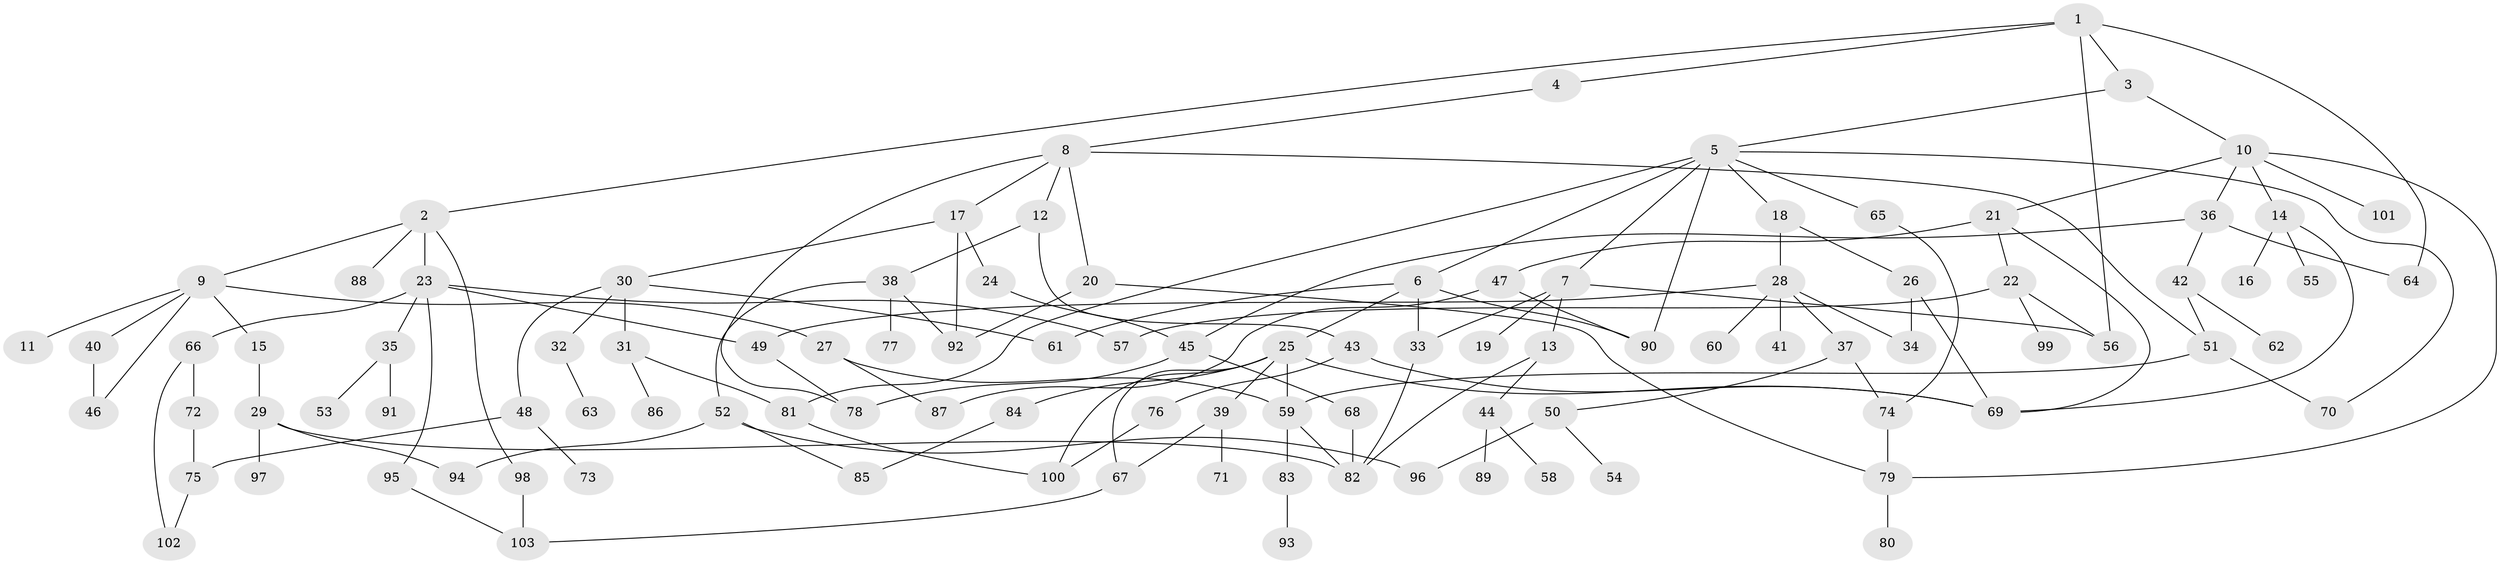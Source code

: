 // coarse degree distribution, {3: 0.2903225806451613, 7: 0.06451612903225806, 8: 0.0967741935483871, 2: 0.12903225806451613, 4: 0.12903225806451613, 5: 0.06451612903225806, 1: 0.12903225806451613, 6: 0.06451612903225806, 11: 0.03225806451612903}
// Generated by graph-tools (version 1.1) at 2025/36/03/04/25 23:36:11]
// undirected, 103 vertices, 145 edges
graph export_dot {
  node [color=gray90,style=filled];
  1;
  2;
  3;
  4;
  5;
  6;
  7;
  8;
  9;
  10;
  11;
  12;
  13;
  14;
  15;
  16;
  17;
  18;
  19;
  20;
  21;
  22;
  23;
  24;
  25;
  26;
  27;
  28;
  29;
  30;
  31;
  32;
  33;
  34;
  35;
  36;
  37;
  38;
  39;
  40;
  41;
  42;
  43;
  44;
  45;
  46;
  47;
  48;
  49;
  50;
  51;
  52;
  53;
  54;
  55;
  56;
  57;
  58;
  59;
  60;
  61;
  62;
  63;
  64;
  65;
  66;
  67;
  68;
  69;
  70;
  71;
  72;
  73;
  74;
  75;
  76;
  77;
  78;
  79;
  80;
  81;
  82;
  83;
  84;
  85;
  86;
  87;
  88;
  89;
  90;
  91;
  92;
  93;
  94;
  95;
  96;
  97;
  98;
  99;
  100;
  101;
  102;
  103;
  1 -- 2;
  1 -- 3;
  1 -- 4;
  1 -- 64;
  1 -- 56;
  2 -- 9;
  2 -- 23;
  2 -- 88;
  2 -- 98;
  3 -- 5;
  3 -- 10;
  4 -- 8;
  5 -- 6;
  5 -- 7;
  5 -- 18;
  5 -- 65;
  5 -- 70;
  5 -- 90;
  5 -- 81;
  6 -- 25;
  6 -- 33;
  6 -- 61;
  6 -- 90;
  7 -- 13;
  7 -- 19;
  7 -- 56;
  7 -- 33;
  8 -- 12;
  8 -- 17;
  8 -- 20;
  8 -- 51;
  8 -- 78;
  9 -- 11;
  9 -- 15;
  9 -- 27;
  9 -- 40;
  9 -- 46;
  10 -- 14;
  10 -- 21;
  10 -- 36;
  10 -- 101;
  10 -- 79;
  12 -- 38;
  12 -- 43;
  13 -- 44;
  13 -- 82;
  14 -- 16;
  14 -- 55;
  14 -- 69;
  15 -- 29;
  17 -- 24;
  17 -- 30;
  17 -- 92;
  18 -- 26;
  18 -- 28;
  20 -- 79;
  20 -- 92;
  21 -- 22;
  21 -- 47;
  21 -- 69;
  22 -- 56;
  22 -- 99;
  22 -- 57;
  23 -- 35;
  23 -- 49;
  23 -- 57;
  23 -- 66;
  23 -- 95;
  24 -- 45;
  25 -- 39;
  25 -- 59;
  25 -- 67;
  25 -- 69;
  25 -- 84;
  25 -- 100;
  26 -- 34;
  26 -- 69;
  27 -- 87;
  27 -- 59;
  28 -- 37;
  28 -- 41;
  28 -- 60;
  28 -- 49;
  28 -- 34;
  29 -- 97;
  29 -- 94;
  29 -- 82;
  30 -- 31;
  30 -- 32;
  30 -- 48;
  30 -- 61;
  31 -- 81;
  31 -- 86;
  32 -- 63;
  33 -- 82;
  35 -- 53;
  35 -- 91;
  36 -- 42;
  36 -- 45;
  36 -- 64;
  37 -- 50;
  37 -- 74;
  38 -- 52;
  38 -- 77;
  38 -- 92;
  39 -- 71;
  39 -- 67;
  40 -- 46;
  42 -- 51;
  42 -- 62;
  43 -- 76;
  43 -- 69;
  44 -- 58;
  44 -- 89;
  45 -- 68;
  45 -- 78;
  47 -- 87;
  47 -- 90;
  48 -- 73;
  48 -- 75;
  49 -- 78;
  50 -- 54;
  50 -- 96;
  51 -- 59;
  51 -- 70;
  52 -- 94;
  52 -- 96;
  52 -- 85;
  59 -- 82;
  59 -- 83;
  65 -- 74;
  66 -- 72;
  66 -- 102;
  67 -- 103;
  68 -- 82;
  72 -- 75;
  74 -- 79;
  75 -- 102;
  76 -- 100;
  79 -- 80;
  81 -- 100;
  83 -- 93;
  84 -- 85;
  95 -- 103;
  98 -- 103;
}
